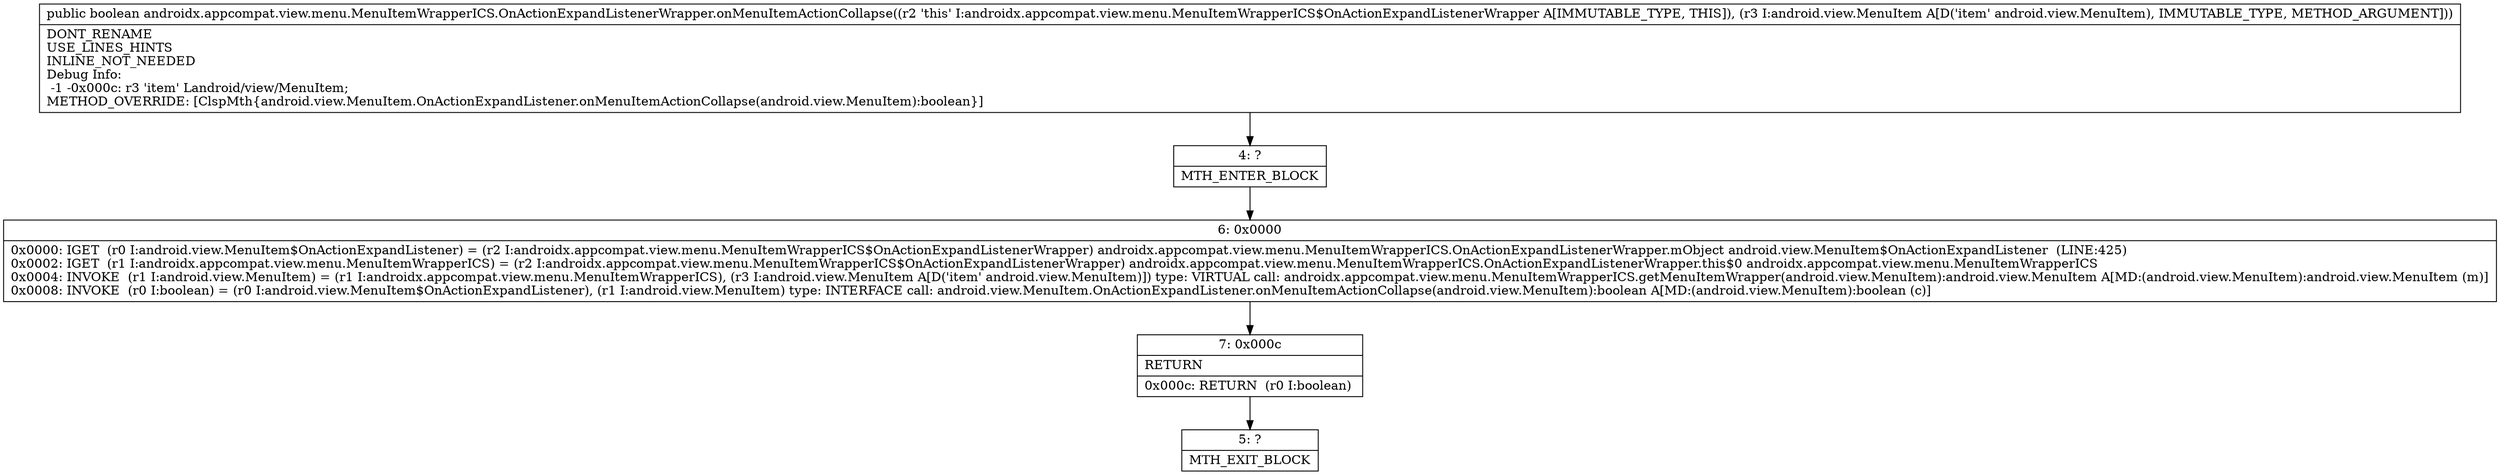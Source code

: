 digraph "CFG forandroidx.appcompat.view.menu.MenuItemWrapperICS.OnActionExpandListenerWrapper.onMenuItemActionCollapse(Landroid\/view\/MenuItem;)Z" {
Node_4 [shape=record,label="{4\:\ ?|MTH_ENTER_BLOCK\l}"];
Node_6 [shape=record,label="{6\:\ 0x0000|0x0000: IGET  (r0 I:android.view.MenuItem$OnActionExpandListener) = (r2 I:androidx.appcompat.view.menu.MenuItemWrapperICS$OnActionExpandListenerWrapper) androidx.appcompat.view.menu.MenuItemWrapperICS.OnActionExpandListenerWrapper.mObject android.view.MenuItem$OnActionExpandListener  (LINE:425)\l0x0002: IGET  (r1 I:androidx.appcompat.view.menu.MenuItemWrapperICS) = (r2 I:androidx.appcompat.view.menu.MenuItemWrapperICS$OnActionExpandListenerWrapper) androidx.appcompat.view.menu.MenuItemWrapperICS.OnActionExpandListenerWrapper.this$0 androidx.appcompat.view.menu.MenuItemWrapperICS \l0x0004: INVOKE  (r1 I:android.view.MenuItem) = (r1 I:androidx.appcompat.view.menu.MenuItemWrapperICS), (r3 I:android.view.MenuItem A[D('item' android.view.MenuItem)]) type: VIRTUAL call: androidx.appcompat.view.menu.MenuItemWrapperICS.getMenuItemWrapper(android.view.MenuItem):android.view.MenuItem A[MD:(android.view.MenuItem):android.view.MenuItem (m)]\l0x0008: INVOKE  (r0 I:boolean) = (r0 I:android.view.MenuItem$OnActionExpandListener), (r1 I:android.view.MenuItem) type: INTERFACE call: android.view.MenuItem.OnActionExpandListener.onMenuItemActionCollapse(android.view.MenuItem):boolean A[MD:(android.view.MenuItem):boolean (c)]\l}"];
Node_7 [shape=record,label="{7\:\ 0x000c|RETURN\l|0x000c: RETURN  (r0 I:boolean) \l}"];
Node_5 [shape=record,label="{5\:\ ?|MTH_EXIT_BLOCK\l}"];
MethodNode[shape=record,label="{public boolean androidx.appcompat.view.menu.MenuItemWrapperICS.OnActionExpandListenerWrapper.onMenuItemActionCollapse((r2 'this' I:androidx.appcompat.view.menu.MenuItemWrapperICS$OnActionExpandListenerWrapper A[IMMUTABLE_TYPE, THIS]), (r3 I:android.view.MenuItem A[D('item' android.view.MenuItem), IMMUTABLE_TYPE, METHOD_ARGUMENT]))  | DONT_RENAME\lUSE_LINES_HINTS\lINLINE_NOT_NEEDED\lDebug Info:\l  \-1 \-0x000c: r3 'item' Landroid\/view\/MenuItem;\lMETHOD_OVERRIDE: [ClspMth\{android.view.MenuItem.OnActionExpandListener.onMenuItemActionCollapse(android.view.MenuItem):boolean\}]\l}"];
MethodNode -> Node_4;Node_4 -> Node_6;
Node_6 -> Node_7;
Node_7 -> Node_5;
}

